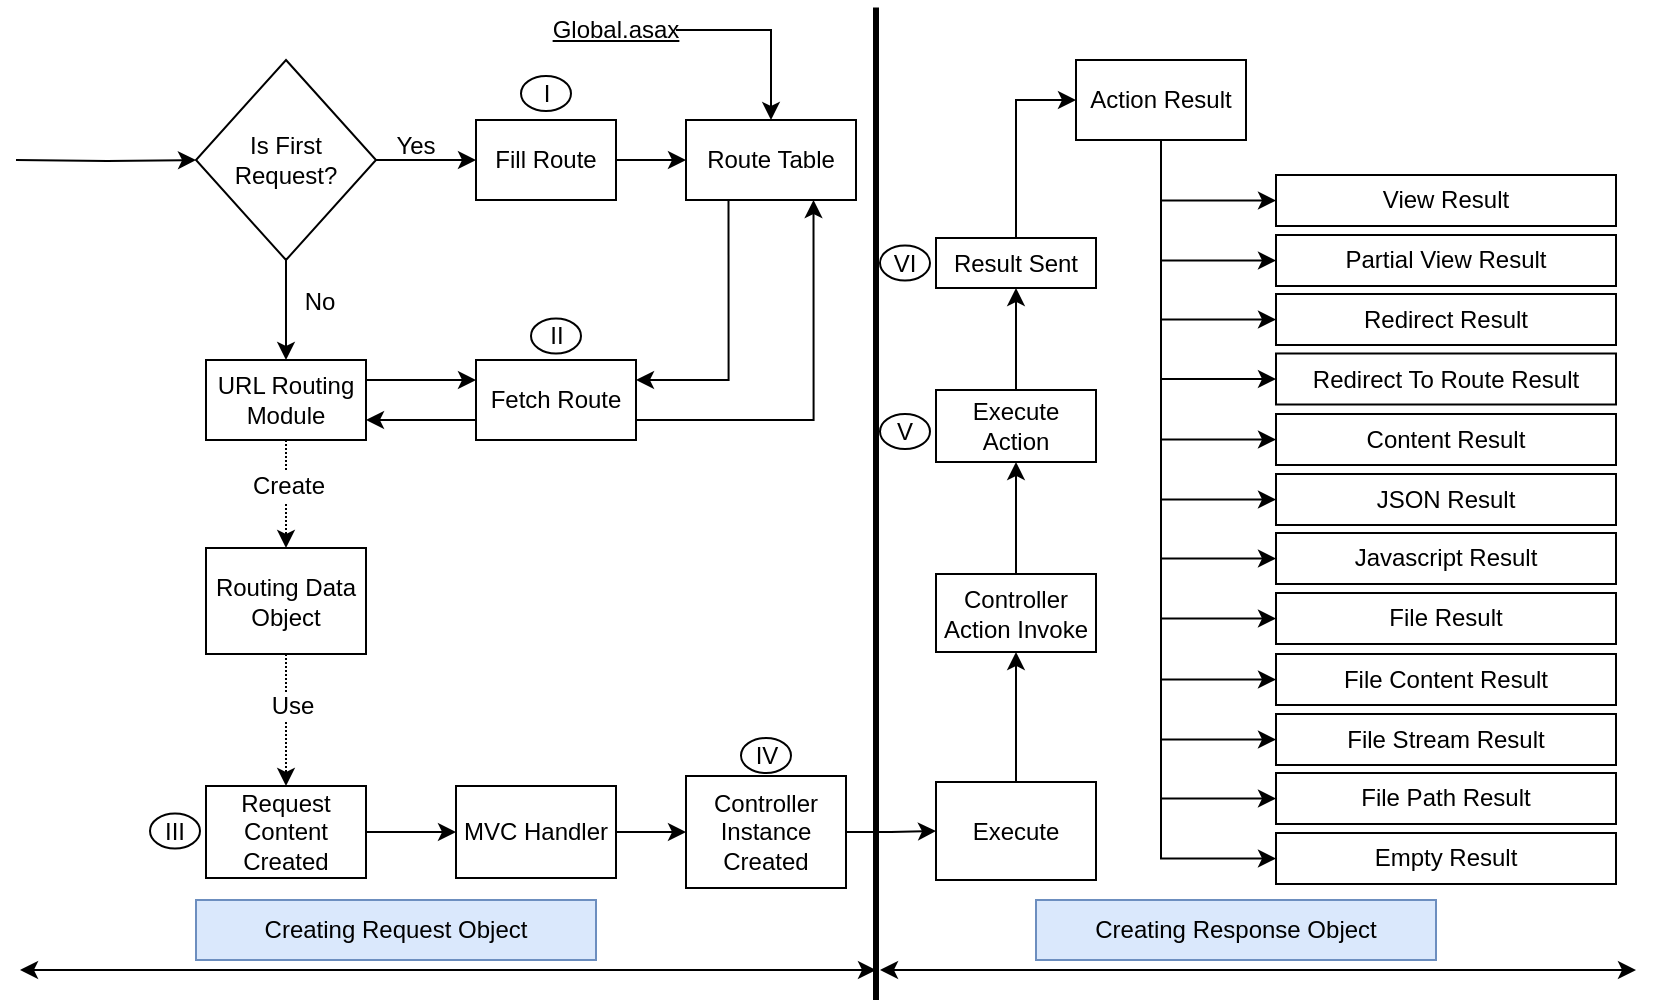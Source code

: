 <mxfile version="24.7.5">
  <diagram name="Page-1" id="iG_QuagarVAqDcdbW2Rk">
    <mxGraphModel dx="934" dy="445" grid="1" gridSize="10" guides="1" tooltips="1" connect="1" arrows="1" fold="1" page="1" pageScale="1" pageWidth="850" pageHeight="1100" math="0" shadow="0">
      <root>
        <mxCell id="0" />
        <mxCell id="1" parent="0" />
        <mxCell id="uDAE0gYx5uh_i3xrc8rz-1" style="edgeStyle=orthogonalEdgeStyle;rounded=0;orthogonalLoop=1;jettySize=auto;html=1;exitX=1;exitY=0.5;exitDx=0;exitDy=0;entryX=0;entryY=0.5;entryDx=0;entryDy=0;fontFamily=Helvetica;fontSize=12;fontColor=default;" edge="1" parent="1" source="9xvtGW5jpFJtdQ_3aKCY-1" target="9xvtGW5jpFJtdQ_3aKCY-2">
          <mxGeometry relative="1" as="geometry" />
        </mxCell>
        <mxCell id="uDAE0gYx5uh_i3xrc8rz-4" style="edgeStyle=orthogonalEdgeStyle;rounded=0;orthogonalLoop=1;jettySize=auto;html=1;exitX=0.5;exitY=1;exitDx=0;exitDy=0;entryX=0.5;entryY=0;entryDx=0;entryDy=0;fontFamily=Helvetica;fontSize=12;fontColor=default;" edge="1" parent="1" source="9xvtGW5jpFJtdQ_3aKCY-1" target="9xvtGW5jpFJtdQ_3aKCY-4">
          <mxGeometry relative="1" as="geometry" />
        </mxCell>
        <mxCell id="9xvtGW5jpFJtdQ_3aKCY-1" value="Is First Request?" style="rhombus;whiteSpace=wrap;html=1;" parent="1" vertex="1">
          <mxGeometry x="100" y="52" width="90" height="100" as="geometry" />
        </mxCell>
        <mxCell id="uDAE0gYx5uh_i3xrc8rz-2" style="edgeStyle=orthogonalEdgeStyle;rounded=0;orthogonalLoop=1;jettySize=auto;html=1;exitX=1;exitY=0.5;exitDx=0;exitDy=0;entryX=0;entryY=0.5;entryDx=0;entryDy=0;fontFamily=Helvetica;fontSize=12;fontColor=default;" edge="1" parent="1" source="9xvtGW5jpFJtdQ_3aKCY-2" target="9xvtGW5jpFJtdQ_3aKCY-3">
          <mxGeometry relative="1" as="geometry" />
        </mxCell>
        <mxCell id="9xvtGW5jpFJtdQ_3aKCY-2" value="Fill Route" style="whiteSpace=wrap;html=1;" parent="1" vertex="1">
          <mxGeometry x="240" y="82" width="70" height="40" as="geometry" />
        </mxCell>
        <mxCell id="uDAE0gYx5uh_i3xrc8rz-7" style="edgeStyle=orthogonalEdgeStyle;rounded=0;orthogonalLoop=1;jettySize=auto;html=1;exitX=0.25;exitY=1;exitDx=0;exitDy=0;entryX=1;entryY=0.25;entryDx=0;entryDy=0;fontFamily=Helvetica;fontSize=12;fontColor=default;" edge="1" parent="1" source="9xvtGW5jpFJtdQ_3aKCY-3" target="9xvtGW5jpFJtdQ_3aKCY-5">
          <mxGeometry relative="1" as="geometry" />
        </mxCell>
        <mxCell id="9xvtGW5jpFJtdQ_3aKCY-3" value="Route Table" style="whiteSpace=wrap;html=1;" parent="1" vertex="1">
          <mxGeometry x="345" y="82" width="85" height="40" as="geometry" />
        </mxCell>
        <mxCell id="9xvtGW5jpFJtdQ_3aKCY-7" value="" style="edgeStyle=orthogonalEdgeStyle;rounded=0;orthogonalLoop=1;jettySize=auto;html=1;dashed=1;dashPattern=1 1;" parent="1" source="9xvtGW5jpFJtdQ_3aKCY-4" target="9xvtGW5jpFJtdQ_3aKCY-6" edge="1">
          <mxGeometry relative="1" as="geometry" />
        </mxCell>
        <mxCell id="uDAE0gYx5uh_i3xrc8rz-68" value="Create" style="edgeLabel;html=1;align=center;verticalAlign=middle;resizable=0;points=[];strokeColor=default;fontFamily=Helvetica;fontSize=12;fontColor=default;fillColor=default;" vertex="1" connectable="0" parent="9xvtGW5jpFJtdQ_3aKCY-7">
          <mxGeometry x="-0.33" y="1" relative="1" as="geometry">
            <mxPoint y="5" as="offset" />
          </mxGeometry>
        </mxCell>
        <mxCell id="uDAE0gYx5uh_i3xrc8rz-5" style="edgeStyle=orthogonalEdgeStyle;rounded=0;orthogonalLoop=1;jettySize=auto;html=1;exitX=1;exitY=0.25;exitDx=0;exitDy=0;entryX=0;entryY=0.25;entryDx=0;entryDy=0;fontFamily=Helvetica;fontSize=12;fontColor=default;" edge="1" parent="1" source="9xvtGW5jpFJtdQ_3aKCY-4" target="9xvtGW5jpFJtdQ_3aKCY-5">
          <mxGeometry relative="1" as="geometry" />
        </mxCell>
        <mxCell id="9xvtGW5jpFJtdQ_3aKCY-4" value="URL Routing Module" style="whiteSpace=wrap;html=1;" parent="1" vertex="1">
          <mxGeometry x="105" y="202" width="80" height="40" as="geometry" />
        </mxCell>
        <mxCell id="uDAE0gYx5uh_i3xrc8rz-6" style="edgeStyle=orthogonalEdgeStyle;rounded=0;orthogonalLoop=1;jettySize=auto;html=1;exitX=0;exitY=0.75;exitDx=0;exitDy=0;entryX=1;entryY=0.75;entryDx=0;entryDy=0;fontFamily=Helvetica;fontSize=12;fontColor=default;" edge="1" parent="1" source="9xvtGW5jpFJtdQ_3aKCY-5" target="9xvtGW5jpFJtdQ_3aKCY-4">
          <mxGeometry relative="1" as="geometry" />
        </mxCell>
        <mxCell id="uDAE0gYx5uh_i3xrc8rz-8" style="edgeStyle=orthogonalEdgeStyle;rounded=0;orthogonalLoop=1;jettySize=auto;html=1;exitX=1;exitY=0.75;exitDx=0;exitDy=0;entryX=0.75;entryY=1;entryDx=0;entryDy=0;fontFamily=Helvetica;fontSize=12;fontColor=default;" edge="1" parent="1" source="9xvtGW5jpFJtdQ_3aKCY-5" target="9xvtGW5jpFJtdQ_3aKCY-3">
          <mxGeometry relative="1" as="geometry" />
        </mxCell>
        <mxCell id="9xvtGW5jpFJtdQ_3aKCY-5" value="Fetch Route" style="whiteSpace=wrap;html=1;" parent="1" vertex="1">
          <mxGeometry x="240" y="202" width="80" height="40" as="geometry" />
        </mxCell>
        <mxCell id="9xvtGW5jpFJtdQ_3aKCY-9" value="" style="edgeStyle=orthogonalEdgeStyle;rounded=0;orthogonalLoop=1;jettySize=auto;html=1;dashed=1;dashPattern=1 1;" parent="1" source="9xvtGW5jpFJtdQ_3aKCY-6" target="9xvtGW5jpFJtdQ_3aKCY-8" edge="1">
          <mxGeometry relative="1" as="geometry" />
        </mxCell>
        <mxCell id="uDAE0gYx5uh_i3xrc8rz-67" value="Use" style="edgeLabel;html=1;align=center;verticalAlign=middle;resizable=0;points=[];strokeColor=default;fontFamily=Helvetica;fontSize=12;fontColor=default;fillColor=default;" vertex="1" connectable="0" parent="9xvtGW5jpFJtdQ_3aKCY-9">
          <mxGeometry x="-0.214" y="3" relative="1" as="geometry">
            <mxPoint as="offset" />
          </mxGeometry>
        </mxCell>
        <mxCell id="9xvtGW5jpFJtdQ_3aKCY-6" value="Routing Data Object" style="whiteSpace=wrap;html=1;" parent="1" vertex="1">
          <mxGeometry x="105" y="296" width="80" height="53" as="geometry" />
        </mxCell>
        <mxCell id="9xvtGW5jpFJtdQ_3aKCY-11" value="" style="edgeStyle=orthogonalEdgeStyle;rounded=0;orthogonalLoop=1;jettySize=auto;html=1;" parent="1" source="9xvtGW5jpFJtdQ_3aKCY-8" target="9xvtGW5jpFJtdQ_3aKCY-10" edge="1">
          <mxGeometry relative="1" as="geometry" />
        </mxCell>
        <mxCell id="9xvtGW5jpFJtdQ_3aKCY-8" value="Request Content Created" style="whiteSpace=wrap;html=1;" parent="1" vertex="1">
          <mxGeometry x="105" y="415" width="80" height="46" as="geometry" />
        </mxCell>
        <mxCell id="9xvtGW5jpFJtdQ_3aKCY-15" value="" style="edgeStyle=orthogonalEdgeStyle;rounded=0;orthogonalLoop=1;jettySize=auto;html=1;" parent="1" source="9xvtGW5jpFJtdQ_3aKCY-10" target="9xvtGW5jpFJtdQ_3aKCY-14" edge="1">
          <mxGeometry relative="1" as="geometry" />
        </mxCell>
        <mxCell id="9xvtGW5jpFJtdQ_3aKCY-10" value="MVC Handler" style="whiteSpace=wrap;html=1;" parent="1" vertex="1">
          <mxGeometry x="230" y="415" width="80" height="46" as="geometry" />
        </mxCell>
        <mxCell id="uDAE0gYx5uh_i3xrc8rz-42" style="edgeStyle=orthogonalEdgeStyle;rounded=0;orthogonalLoop=1;jettySize=auto;html=1;exitX=1;exitY=0.5;exitDx=0;exitDy=0;entryX=0;entryY=0.5;entryDx=0;entryDy=0;fontFamily=Helvetica;fontSize=12;fontColor=default;" edge="1" parent="1" source="9xvtGW5jpFJtdQ_3aKCY-14" target="uDAE0gYx5uh_i3xrc8rz-9">
          <mxGeometry relative="1" as="geometry" />
        </mxCell>
        <mxCell id="9xvtGW5jpFJtdQ_3aKCY-14" value="Controller Instance Created" style="whiteSpace=wrap;html=1;" parent="1" vertex="1">
          <mxGeometry x="345" y="410" width="80" height="56" as="geometry" />
        </mxCell>
        <mxCell id="uDAE0gYx5uh_i3xrc8rz-43" style="edgeStyle=orthogonalEdgeStyle;rounded=0;orthogonalLoop=1;jettySize=auto;html=1;exitX=0.5;exitY=0;exitDx=0;exitDy=0;entryX=0.5;entryY=1;entryDx=0;entryDy=0;fontFamily=Helvetica;fontSize=12;fontColor=default;" edge="1" parent="1" source="uDAE0gYx5uh_i3xrc8rz-9" target="uDAE0gYx5uh_i3xrc8rz-10">
          <mxGeometry relative="1" as="geometry" />
        </mxCell>
        <mxCell id="uDAE0gYx5uh_i3xrc8rz-9" value="Execute" style="whiteSpace=wrap;html=1;" vertex="1" parent="1">
          <mxGeometry x="470" y="413" width="80" height="49" as="geometry" />
        </mxCell>
        <mxCell id="uDAE0gYx5uh_i3xrc8rz-44" style="edgeStyle=orthogonalEdgeStyle;rounded=0;orthogonalLoop=1;jettySize=auto;html=1;exitX=0.5;exitY=0;exitDx=0;exitDy=0;entryX=0.5;entryY=1;entryDx=0;entryDy=0;fontFamily=Helvetica;fontSize=12;fontColor=default;" edge="1" parent="1" source="uDAE0gYx5uh_i3xrc8rz-10" target="uDAE0gYx5uh_i3xrc8rz-11">
          <mxGeometry relative="1" as="geometry" />
        </mxCell>
        <mxCell id="uDAE0gYx5uh_i3xrc8rz-10" value="Controller Action Invoke" style="whiteSpace=wrap;html=1;" vertex="1" parent="1">
          <mxGeometry x="470" y="309" width="80" height="39" as="geometry" />
        </mxCell>
        <mxCell id="uDAE0gYx5uh_i3xrc8rz-45" style="edgeStyle=orthogonalEdgeStyle;rounded=0;orthogonalLoop=1;jettySize=auto;html=1;exitX=0.5;exitY=0;exitDx=0;exitDy=0;entryX=0.5;entryY=1;entryDx=0;entryDy=0;fontFamily=Helvetica;fontSize=12;fontColor=default;" edge="1" parent="1" source="uDAE0gYx5uh_i3xrc8rz-11" target="uDAE0gYx5uh_i3xrc8rz-12">
          <mxGeometry relative="1" as="geometry" />
        </mxCell>
        <mxCell id="uDAE0gYx5uh_i3xrc8rz-11" value="Execute Action" style="whiteSpace=wrap;html=1;" vertex="1" parent="1">
          <mxGeometry x="470" y="217" width="80" height="36" as="geometry" />
        </mxCell>
        <mxCell id="uDAE0gYx5uh_i3xrc8rz-29" style="edgeStyle=orthogonalEdgeStyle;rounded=0;orthogonalLoop=1;jettySize=auto;html=1;exitX=0.5;exitY=0;exitDx=0;exitDy=0;entryX=0;entryY=0.5;entryDx=0;entryDy=0;fontFamily=Helvetica;fontSize=12;fontColor=default;" edge="1" parent="1" source="uDAE0gYx5uh_i3xrc8rz-12" target="uDAE0gYx5uh_i3xrc8rz-28">
          <mxGeometry relative="1" as="geometry" />
        </mxCell>
        <mxCell id="uDAE0gYx5uh_i3xrc8rz-12" value="Result Sent" style="whiteSpace=wrap;html=1;" vertex="1" parent="1">
          <mxGeometry x="470" y="141" width="80" height="25" as="geometry" />
        </mxCell>
        <mxCell id="uDAE0gYx5uh_i3xrc8rz-16" value="View Result" style="whiteSpace=wrap;html=1;" vertex="1" parent="1">
          <mxGeometry x="640" y="109.5" width="170" height="25.5" as="geometry" />
        </mxCell>
        <mxCell id="uDAE0gYx5uh_i3xrc8rz-17" value="Partial View Result" style="whiteSpace=wrap;html=1;" vertex="1" parent="1">
          <mxGeometry x="640" y="139.5" width="170" height="25.5" as="geometry" />
        </mxCell>
        <mxCell id="uDAE0gYx5uh_i3xrc8rz-18" value="Redirect Result" style="whiteSpace=wrap;html=1;" vertex="1" parent="1">
          <mxGeometry x="640" y="169" width="170" height="25.5" as="geometry" />
        </mxCell>
        <mxCell id="uDAE0gYx5uh_i3xrc8rz-19" value="Redirect To Route Result" style="whiteSpace=wrap;html=1;" vertex="1" parent="1">
          <mxGeometry x="640" y="198.75" width="170" height="25.5" as="geometry" />
        </mxCell>
        <mxCell id="uDAE0gYx5uh_i3xrc8rz-20" value="Content Result" style="whiteSpace=wrap;html=1;" vertex="1" parent="1">
          <mxGeometry x="640" y="229" width="170" height="25.5" as="geometry" />
        </mxCell>
        <mxCell id="uDAE0gYx5uh_i3xrc8rz-21" value="JSON Result" style="whiteSpace=wrap;html=1;" vertex="1" parent="1">
          <mxGeometry x="640" y="259" width="170" height="25.5" as="geometry" />
        </mxCell>
        <mxCell id="uDAE0gYx5uh_i3xrc8rz-22" value="Javascript Result" style="whiteSpace=wrap;html=1;" vertex="1" parent="1">
          <mxGeometry x="640" y="288.5" width="170" height="25.5" as="geometry" />
        </mxCell>
        <mxCell id="uDAE0gYx5uh_i3xrc8rz-23" value="File Result" style="whiteSpace=wrap;html=1;" vertex="1" parent="1">
          <mxGeometry x="640" y="318.5" width="170" height="25.5" as="geometry" />
        </mxCell>
        <mxCell id="uDAE0gYx5uh_i3xrc8rz-24" value="File Content Result" style="whiteSpace=wrap;html=1;" vertex="1" parent="1">
          <mxGeometry x="640" y="349" width="170" height="25.5" as="geometry" />
        </mxCell>
        <mxCell id="uDAE0gYx5uh_i3xrc8rz-25" value="File Stream Result" style="whiteSpace=wrap;html=1;" vertex="1" parent="1">
          <mxGeometry x="640" y="379" width="170" height="25.5" as="geometry" />
        </mxCell>
        <mxCell id="uDAE0gYx5uh_i3xrc8rz-26" value="File Path Result" style="whiteSpace=wrap;html=1;" vertex="1" parent="1">
          <mxGeometry x="640" y="408.5" width="170" height="25.5" as="geometry" />
        </mxCell>
        <mxCell id="uDAE0gYx5uh_i3xrc8rz-27" value="Empty Result" style="whiteSpace=wrap;html=1;" vertex="1" parent="1">
          <mxGeometry x="640" y="438.5" width="170" height="25.5" as="geometry" />
        </mxCell>
        <mxCell id="uDAE0gYx5uh_i3xrc8rz-30" style="edgeStyle=orthogonalEdgeStyle;rounded=0;orthogonalLoop=1;jettySize=auto;html=1;exitX=0.5;exitY=1;exitDx=0;exitDy=0;entryX=0;entryY=0.5;entryDx=0;entryDy=0;fontFamily=Helvetica;fontSize=12;fontColor=default;" edge="1" parent="1" source="uDAE0gYx5uh_i3xrc8rz-28" target="uDAE0gYx5uh_i3xrc8rz-16">
          <mxGeometry relative="1" as="geometry" />
        </mxCell>
        <mxCell id="uDAE0gYx5uh_i3xrc8rz-31" style="edgeStyle=orthogonalEdgeStyle;rounded=0;orthogonalLoop=1;jettySize=auto;html=1;exitX=0.5;exitY=1;exitDx=0;exitDy=0;entryX=0;entryY=0.5;entryDx=0;entryDy=0;fontFamily=Helvetica;fontSize=12;fontColor=default;" edge="1" parent="1" source="uDAE0gYx5uh_i3xrc8rz-28" target="uDAE0gYx5uh_i3xrc8rz-17">
          <mxGeometry relative="1" as="geometry" />
        </mxCell>
        <mxCell id="uDAE0gYx5uh_i3xrc8rz-32" style="edgeStyle=orthogonalEdgeStyle;rounded=0;orthogonalLoop=1;jettySize=auto;html=1;exitX=0.5;exitY=1;exitDx=0;exitDy=0;entryX=0;entryY=0.5;entryDx=0;entryDy=0;fontFamily=Helvetica;fontSize=12;fontColor=default;" edge="1" parent="1" source="uDAE0gYx5uh_i3xrc8rz-28" target="uDAE0gYx5uh_i3xrc8rz-18">
          <mxGeometry relative="1" as="geometry" />
        </mxCell>
        <mxCell id="uDAE0gYx5uh_i3xrc8rz-33" style="edgeStyle=orthogonalEdgeStyle;rounded=0;orthogonalLoop=1;jettySize=auto;html=1;exitX=0.5;exitY=1;exitDx=0;exitDy=0;entryX=0;entryY=0.5;entryDx=0;entryDy=0;fontFamily=Helvetica;fontSize=12;fontColor=default;" edge="1" parent="1" source="uDAE0gYx5uh_i3xrc8rz-28" target="uDAE0gYx5uh_i3xrc8rz-19">
          <mxGeometry relative="1" as="geometry" />
        </mxCell>
        <mxCell id="uDAE0gYx5uh_i3xrc8rz-34" style="edgeStyle=orthogonalEdgeStyle;rounded=0;orthogonalLoop=1;jettySize=auto;html=1;exitX=0.5;exitY=1;exitDx=0;exitDy=0;entryX=0;entryY=0.5;entryDx=0;entryDy=0;fontFamily=Helvetica;fontSize=12;fontColor=default;" edge="1" parent="1" source="uDAE0gYx5uh_i3xrc8rz-28" target="uDAE0gYx5uh_i3xrc8rz-20">
          <mxGeometry relative="1" as="geometry" />
        </mxCell>
        <mxCell id="uDAE0gYx5uh_i3xrc8rz-35" style="edgeStyle=orthogonalEdgeStyle;rounded=0;orthogonalLoop=1;jettySize=auto;html=1;exitX=0.5;exitY=1;exitDx=0;exitDy=0;entryX=0;entryY=0.5;entryDx=0;entryDy=0;fontFamily=Helvetica;fontSize=12;fontColor=default;" edge="1" parent="1" source="uDAE0gYx5uh_i3xrc8rz-28" target="uDAE0gYx5uh_i3xrc8rz-21">
          <mxGeometry relative="1" as="geometry" />
        </mxCell>
        <mxCell id="uDAE0gYx5uh_i3xrc8rz-36" style="edgeStyle=orthogonalEdgeStyle;rounded=0;orthogonalLoop=1;jettySize=auto;html=1;exitX=0.5;exitY=1;exitDx=0;exitDy=0;entryX=0;entryY=0.5;entryDx=0;entryDy=0;fontFamily=Helvetica;fontSize=12;fontColor=default;" edge="1" parent="1" source="uDAE0gYx5uh_i3xrc8rz-28" target="uDAE0gYx5uh_i3xrc8rz-22">
          <mxGeometry relative="1" as="geometry" />
        </mxCell>
        <mxCell id="uDAE0gYx5uh_i3xrc8rz-37" style="edgeStyle=orthogonalEdgeStyle;rounded=0;orthogonalLoop=1;jettySize=auto;html=1;exitX=0.5;exitY=1;exitDx=0;exitDy=0;fontFamily=Helvetica;fontSize=12;fontColor=default;entryX=0;entryY=0.5;entryDx=0;entryDy=0;" edge="1" parent="1" source="uDAE0gYx5uh_i3xrc8rz-28" target="uDAE0gYx5uh_i3xrc8rz-23">
          <mxGeometry relative="1" as="geometry">
            <mxPoint x="580" y="342.513" as="targetPoint" />
          </mxGeometry>
        </mxCell>
        <mxCell id="uDAE0gYx5uh_i3xrc8rz-38" style="edgeStyle=orthogonalEdgeStyle;rounded=0;orthogonalLoop=1;jettySize=auto;html=1;exitX=0.5;exitY=1;exitDx=0;exitDy=0;entryX=0;entryY=0.5;entryDx=0;entryDy=0;fontFamily=Helvetica;fontSize=12;fontColor=default;" edge="1" parent="1" source="uDAE0gYx5uh_i3xrc8rz-28" target="uDAE0gYx5uh_i3xrc8rz-24">
          <mxGeometry relative="1" as="geometry" />
        </mxCell>
        <mxCell id="uDAE0gYx5uh_i3xrc8rz-39" style="edgeStyle=orthogonalEdgeStyle;rounded=0;orthogonalLoop=1;jettySize=auto;html=1;exitX=0.5;exitY=1;exitDx=0;exitDy=0;entryX=0;entryY=0.5;entryDx=0;entryDy=0;fontFamily=Helvetica;fontSize=12;fontColor=default;" edge="1" parent="1" source="uDAE0gYx5uh_i3xrc8rz-28" target="uDAE0gYx5uh_i3xrc8rz-27">
          <mxGeometry relative="1" as="geometry" />
        </mxCell>
        <mxCell id="uDAE0gYx5uh_i3xrc8rz-40" style="edgeStyle=orthogonalEdgeStyle;rounded=0;orthogonalLoop=1;jettySize=auto;html=1;exitX=0.5;exitY=1;exitDx=0;exitDy=0;entryX=0;entryY=0.5;entryDx=0;entryDy=0;fontFamily=Helvetica;fontSize=12;fontColor=default;" edge="1" parent="1" source="uDAE0gYx5uh_i3xrc8rz-28" target="uDAE0gYx5uh_i3xrc8rz-25">
          <mxGeometry relative="1" as="geometry" />
        </mxCell>
        <mxCell id="uDAE0gYx5uh_i3xrc8rz-41" style="edgeStyle=orthogonalEdgeStyle;rounded=0;orthogonalLoop=1;jettySize=auto;html=1;exitX=0.5;exitY=1;exitDx=0;exitDy=0;entryX=0;entryY=0.5;entryDx=0;entryDy=0;fontFamily=Helvetica;fontSize=12;fontColor=default;" edge="1" parent="1" source="uDAE0gYx5uh_i3xrc8rz-28" target="uDAE0gYx5uh_i3xrc8rz-26">
          <mxGeometry relative="1" as="geometry" />
        </mxCell>
        <mxCell id="uDAE0gYx5uh_i3xrc8rz-28" value="Action Result" style="whiteSpace=wrap;html=1;" vertex="1" parent="1">
          <mxGeometry x="540" y="52" width="85" height="40" as="geometry" />
        </mxCell>
        <mxCell id="uDAE0gYx5uh_i3xrc8rz-69" style="edgeStyle=orthogonalEdgeStyle;rounded=0;orthogonalLoop=1;jettySize=auto;html=1;exitX=1;exitY=0.5;exitDx=0;exitDy=0;entryX=0.5;entryY=0;entryDx=0;entryDy=0;fontFamily=Helvetica;fontSize=12;fontColor=default;" edge="1" parent="1" source="uDAE0gYx5uh_i3xrc8rz-47" target="9xvtGW5jpFJtdQ_3aKCY-3">
          <mxGeometry relative="1" as="geometry" />
        </mxCell>
        <mxCell id="uDAE0gYx5uh_i3xrc8rz-47" value="Global.asax" style="text;html=1;align=center;verticalAlign=middle;whiteSpace=wrap;rounded=0;fontFamily=Helvetica;fontSize=12;fontColor=default;fontStyle=4" vertex="1" parent="1">
          <mxGeometry x="280" y="22" width="60" height="30" as="geometry" />
        </mxCell>
        <mxCell id="uDAE0gYx5uh_i3xrc8rz-50" style="edgeStyle=orthogonalEdgeStyle;rounded=0;orthogonalLoop=1;jettySize=auto;html=1;entryX=0;entryY=0.5;entryDx=0;entryDy=0;fontFamily=Helvetica;fontSize=12;fontColor=default;" edge="1" parent="1" target="9xvtGW5jpFJtdQ_3aKCY-1">
          <mxGeometry relative="1" as="geometry">
            <mxPoint x="10" y="102" as="sourcePoint" />
            <mxPoint x="250" y="112" as="targetPoint" />
          </mxGeometry>
        </mxCell>
        <mxCell id="uDAE0gYx5uh_i3xrc8rz-51" value="Yes" style="text;html=1;align=center;verticalAlign=middle;whiteSpace=wrap;rounded=0;fontFamily=Helvetica;fontSize=12;fontColor=default;" vertex="1" parent="1">
          <mxGeometry x="180" y="79.5" width="60" height="30" as="geometry" />
        </mxCell>
        <mxCell id="uDAE0gYx5uh_i3xrc8rz-52" value="No" style="text;html=1;align=center;verticalAlign=middle;whiteSpace=wrap;rounded=0;fontFamily=Helvetica;fontSize=12;fontColor=default;" vertex="1" parent="1">
          <mxGeometry x="132" y="158" width="60" height="30" as="geometry" />
        </mxCell>
        <mxCell id="uDAE0gYx5uh_i3xrc8rz-53" value="I" style="ellipse;whiteSpace=wrap;html=1;strokeColor=default;align=center;verticalAlign=middle;fontFamily=Helvetica;fontSize=12;fontColor=default;fillColor=default;" vertex="1" parent="1">
          <mxGeometry x="262.5" y="60" width="25" height="17.5" as="geometry" />
        </mxCell>
        <mxCell id="uDAE0gYx5uh_i3xrc8rz-54" value="II" style="ellipse;whiteSpace=wrap;html=1;strokeColor=default;align=center;verticalAlign=middle;fontFamily=Helvetica;fontSize=12;fontColor=default;fillColor=default;" vertex="1" parent="1">
          <mxGeometry x="267.5" y="181.25" width="25" height="17.5" as="geometry" />
        </mxCell>
        <mxCell id="uDAE0gYx5uh_i3xrc8rz-55" value="III" style="ellipse;whiteSpace=wrap;html=1;strokeColor=default;align=center;verticalAlign=middle;fontFamily=Helvetica;fontSize=12;fontColor=default;fillColor=default;" vertex="1" parent="1">
          <mxGeometry x="77" y="428.75" width="25" height="17.5" as="geometry" />
        </mxCell>
        <mxCell id="uDAE0gYx5uh_i3xrc8rz-56" value="IV" style="ellipse;whiteSpace=wrap;html=1;strokeColor=default;align=center;verticalAlign=middle;fontFamily=Helvetica;fontSize=12;fontColor=default;fillColor=default;" vertex="1" parent="1">
          <mxGeometry x="372.5" y="391" width="25" height="17.5" as="geometry" />
        </mxCell>
        <mxCell id="uDAE0gYx5uh_i3xrc8rz-57" value="V" style="ellipse;whiteSpace=wrap;html=1;strokeColor=default;align=center;verticalAlign=middle;fontFamily=Helvetica;fontSize=12;fontColor=default;fillColor=default;" vertex="1" parent="1">
          <mxGeometry x="442" y="229" width="25" height="17.5" as="geometry" />
        </mxCell>
        <mxCell id="uDAE0gYx5uh_i3xrc8rz-58" value="VI" style="ellipse;whiteSpace=wrap;html=1;strokeColor=default;align=center;verticalAlign=middle;fontFamily=Helvetica;fontSize=12;fontColor=default;fillColor=default;" vertex="1" parent="1">
          <mxGeometry x="442" y="144.75" width="25" height="17.5" as="geometry" />
        </mxCell>
        <mxCell id="uDAE0gYx5uh_i3xrc8rz-59" value="" style="endArrow=classic;startArrow=classic;html=1;rounded=0;fontFamily=Helvetica;fontSize=12;fontColor=default;" edge="1" parent="1">
          <mxGeometry width="50" height="50" relative="1" as="geometry">
            <mxPoint x="12" y="507" as="sourcePoint" />
            <mxPoint x="440" y="507" as="targetPoint" />
          </mxGeometry>
        </mxCell>
        <mxCell id="uDAE0gYx5uh_i3xrc8rz-60" value="" style="endArrow=none;html=1;rounded=0;fontFamily=Helvetica;fontSize=12;fontColor=default;strokeWidth=3;" edge="1" parent="1">
          <mxGeometry width="50" height="50" relative="1" as="geometry">
            <mxPoint x="440" y="25.81" as="sourcePoint" />
            <mxPoint x="440" y="522" as="targetPoint" />
          </mxGeometry>
        </mxCell>
        <mxCell id="uDAE0gYx5uh_i3xrc8rz-63" value="" style="endArrow=classic;startArrow=classic;html=1;rounded=0;fontFamily=Helvetica;fontSize=12;fontColor=default;" edge="1" parent="1">
          <mxGeometry width="50" height="50" relative="1" as="geometry">
            <mxPoint x="442" y="507" as="sourcePoint" />
            <mxPoint x="820" y="507" as="targetPoint" />
          </mxGeometry>
        </mxCell>
        <mxCell id="uDAE0gYx5uh_i3xrc8rz-64" value="Creating Response Object" style="text;html=1;align=center;verticalAlign=middle;whiteSpace=wrap;rounded=0;fontFamily=Helvetica;fontSize=12;fillColor=#dae8fc;strokeColor=#6c8ebf;" vertex="1" parent="1">
          <mxGeometry x="520" y="472" width="200" height="30" as="geometry" />
        </mxCell>
        <mxCell id="uDAE0gYx5uh_i3xrc8rz-65" value="Creating Request Object" style="text;html=1;align=center;verticalAlign=middle;whiteSpace=wrap;rounded=0;fontFamily=Helvetica;fontSize=12;fillColor=#dae8fc;strokeColor=#6c8ebf;" vertex="1" parent="1">
          <mxGeometry x="100" y="472" width="200" height="30" as="geometry" />
        </mxCell>
      </root>
    </mxGraphModel>
  </diagram>
</mxfile>
